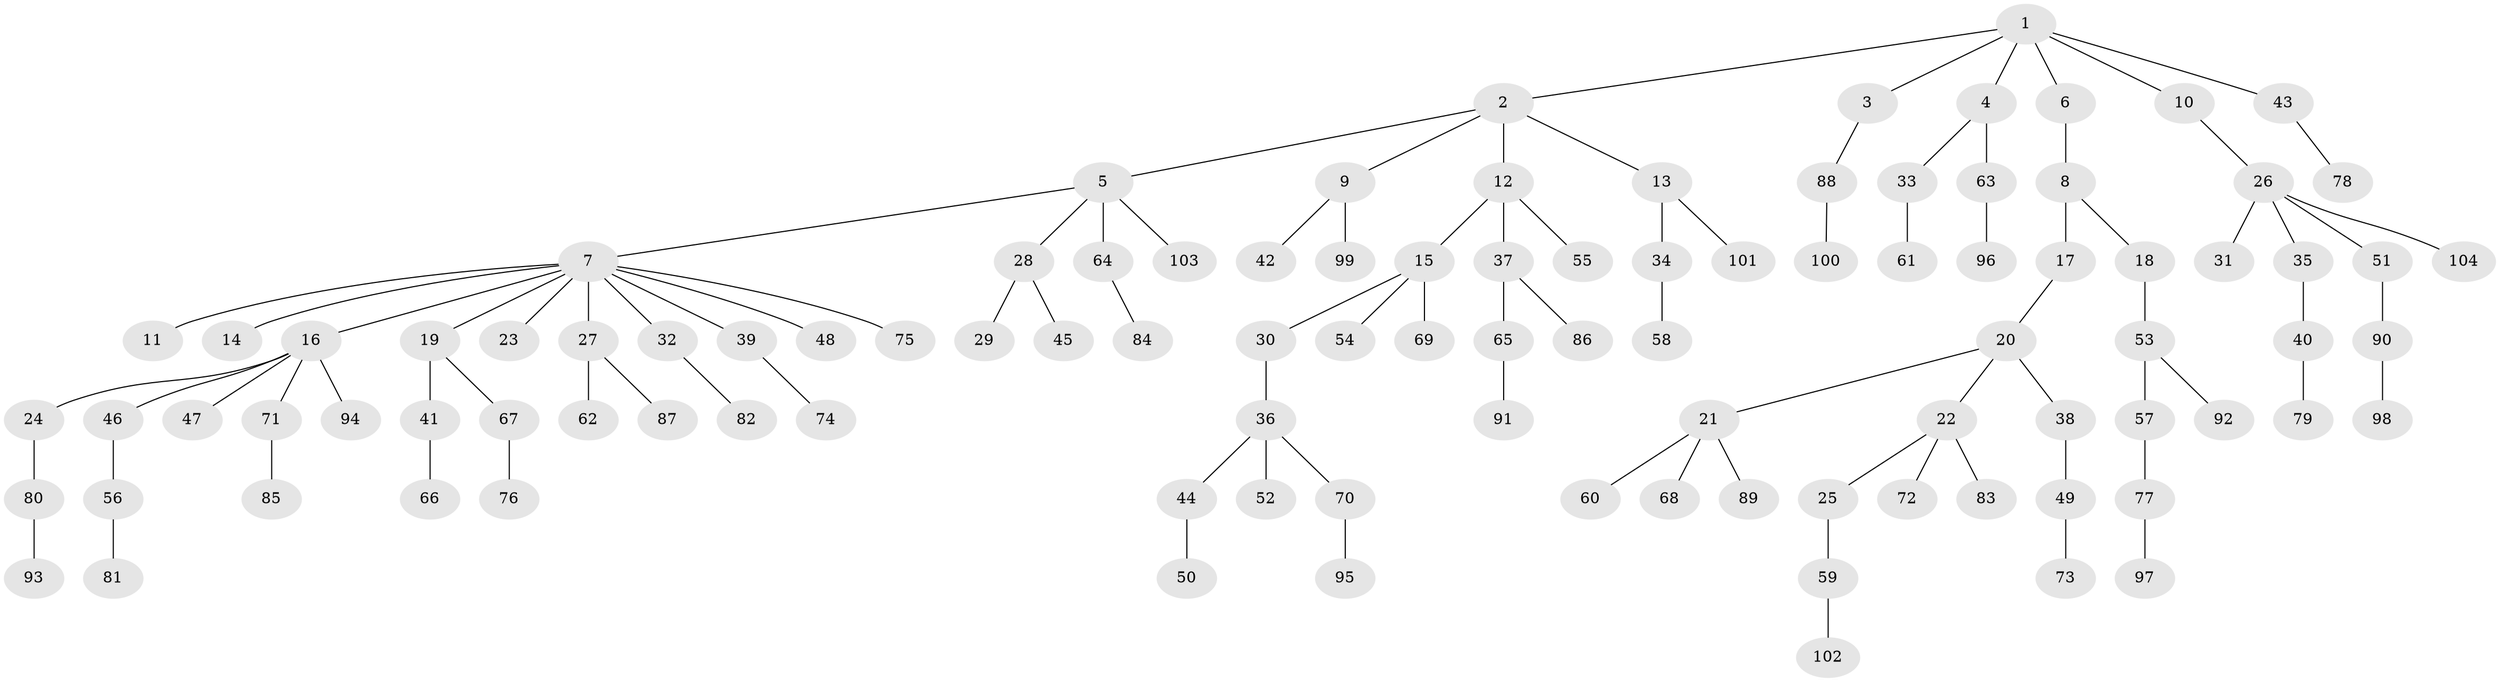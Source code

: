 // coarse degree distribution, {6: 0.028985507246376812, 2: 0.2028985507246377, 3: 0.07246376811594203, 4: 0.057971014492753624, 10: 0.014492753623188406, 1: 0.5797101449275363, 5: 0.043478260869565216}
// Generated by graph-tools (version 1.1) at 2025/52/02/27/25 19:52:10]
// undirected, 104 vertices, 103 edges
graph export_dot {
graph [start="1"]
  node [color=gray90,style=filled];
  1;
  2;
  3;
  4;
  5;
  6;
  7;
  8;
  9;
  10;
  11;
  12;
  13;
  14;
  15;
  16;
  17;
  18;
  19;
  20;
  21;
  22;
  23;
  24;
  25;
  26;
  27;
  28;
  29;
  30;
  31;
  32;
  33;
  34;
  35;
  36;
  37;
  38;
  39;
  40;
  41;
  42;
  43;
  44;
  45;
  46;
  47;
  48;
  49;
  50;
  51;
  52;
  53;
  54;
  55;
  56;
  57;
  58;
  59;
  60;
  61;
  62;
  63;
  64;
  65;
  66;
  67;
  68;
  69;
  70;
  71;
  72;
  73;
  74;
  75;
  76;
  77;
  78;
  79;
  80;
  81;
  82;
  83;
  84;
  85;
  86;
  87;
  88;
  89;
  90;
  91;
  92;
  93;
  94;
  95;
  96;
  97;
  98;
  99;
  100;
  101;
  102;
  103;
  104;
  1 -- 2;
  1 -- 3;
  1 -- 4;
  1 -- 6;
  1 -- 10;
  1 -- 43;
  2 -- 5;
  2 -- 9;
  2 -- 12;
  2 -- 13;
  3 -- 88;
  4 -- 33;
  4 -- 63;
  5 -- 7;
  5 -- 28;
  5 -- 64;
  5 -- 103;
  6 -- 8;
  7 -- 11;
  7 -- 14;
  7 -- 16;
  7 -- 19;
  7 -- 23;
  7 -- 27;
  7 -- 32;
  7 -- 39;
  7 -- 48;
  7 -- 75;
  8 -- 17;
  8 -- 18;
  9 -- 42;
  9 -- 99;
  10 -- 26;
  12 -- 15;
  12 -- 37;
  12 -- 55;
  13 -- 34;
  13 -- 101;
  15 -- 30;
  15 -- 54;
  15 -- 69;
  16 -- 24;
  16 -- 46;
  16 -- 47;
  16 -- 71;
  16 -- 94;
  17 -- 20;
  18 -- 53;
  19 -- 41;
  19 -- 67;
  20 -- 21;
  20 -- 22;
  20 -- 38;
  21 -- 60;
  21 -- 68;
  21 -- 89;
  22 -- 25;
  22 -- 72;
  22 -- 83;
  24 -- 80;
  25 -- 59;
  26 -- 31;
  26 -- 35;
  26 -- 51;
  26 -- 104;
  27 -- 62;
  27 -- 87;
  28 -- 29;
  28 -- 45;
  30 -- 36;
  32 -- 82;
  33 -- 61;
  34 -- 58;
  35 -- 40;
  36 -- 44;
  36 -- 52;
  36 -- 70;
  37 -- 65;
  37 -- 86;
  38 -- 49;
  39 -- 74;
  40 -- 79;
  41 -- 66;
  43 -- 78;
  44 -- 50;
  46 -- 56;
  49 -- 73;
  51 -- 90;
  53 -- 57;
  53 -- 92;
  56 -- 81;
  57 -- 77;
  59 -- 102;
  63 -- 96;
  64 -- 84;
  65 -- 91;
  67 -- 76;
  70 -- 95;
  71 -- 85;
  77 -- 97;
  80 -- 93;
  88 -- 100;
  90 -- 98;
}
